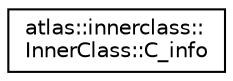digraph "Graphical Class Hierarchy"
{
  edge [fontname="Helvetica",fontsize="10",labelfontname="Helvetica",labelfontsize="10"];
  node [fontname="Helvetica",fontsize="10",shape=record];
  rankdir="LR";
  Node1 [label="atlas::innerclass::\lInnerClass::C_info",height=0.2,width=0.4,color="black", fillcolor="white", style="filled",URL="$structatlas_1_1innerclass_1_1InnerClass_1_1C__info.html"];
}
